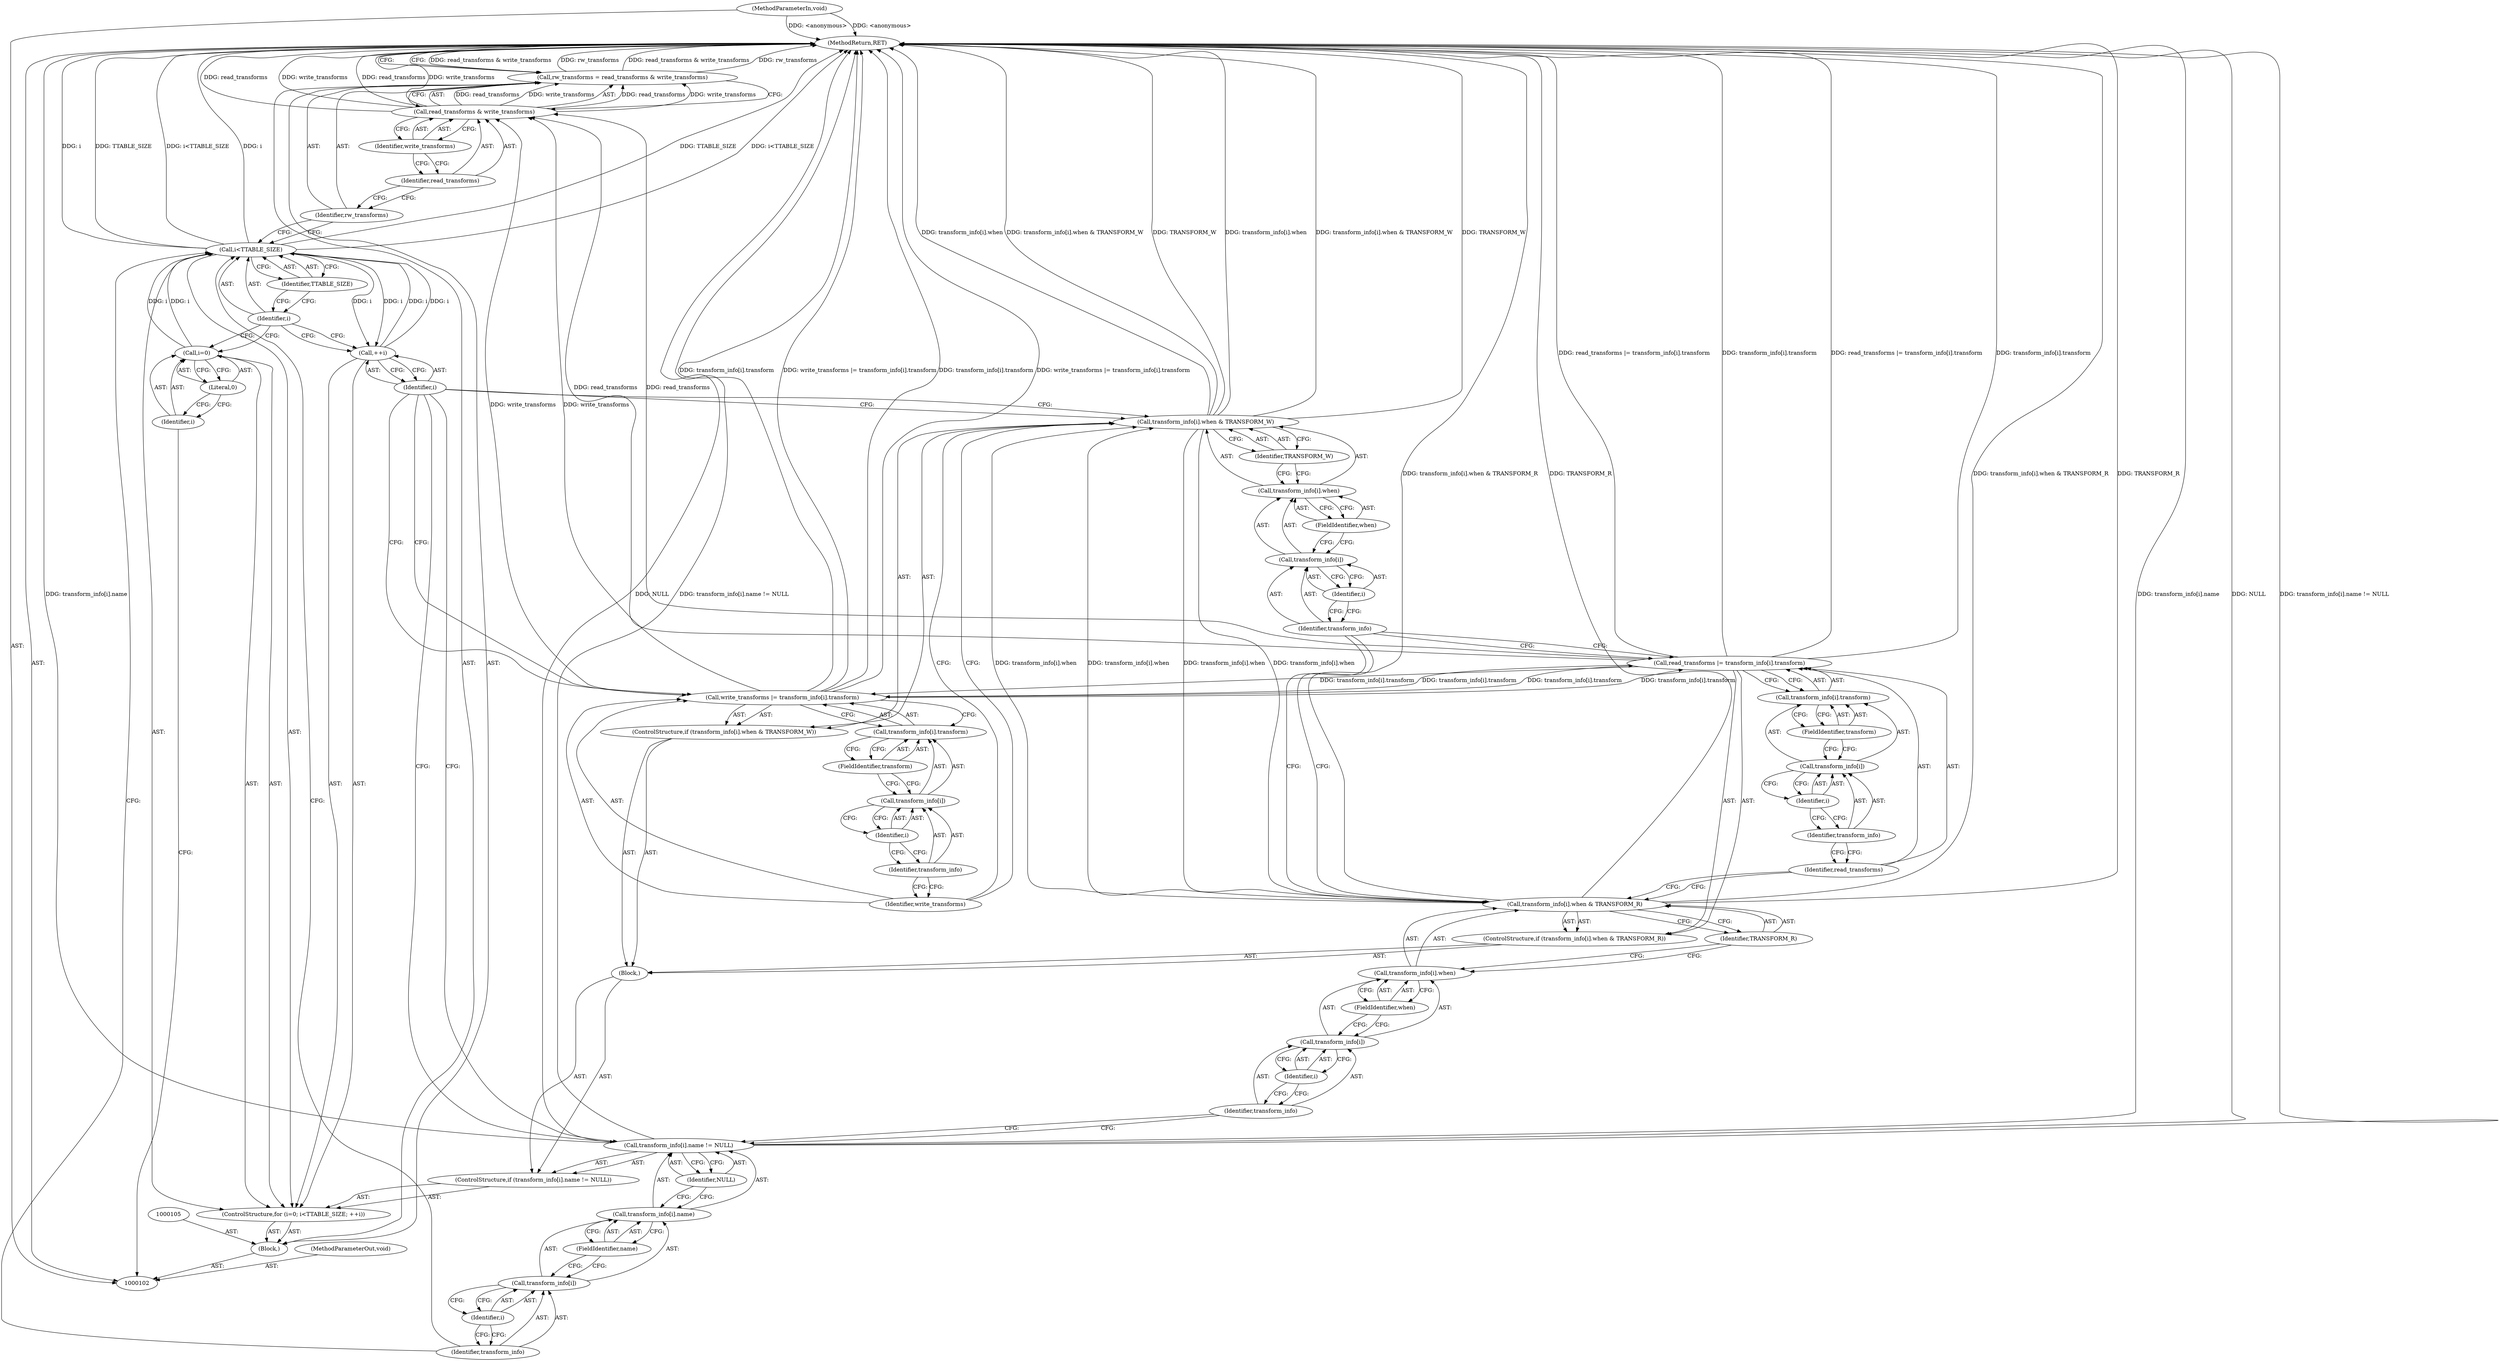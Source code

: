 digraph "0_Android_9d4853418ab2f754c2b63e091c29c5529b8b86ca_26" {
"1000159" [label="(MethodReturn,RET)"];
"1000103" [label="(MethodParameterIn,void)"];
"1000204" [label="(MethodParameterOut,void)"];
"1000132" [label="(Call,read_transforms |= transform_info[i].transform)"];
"1000133" [label="(Identifier,read_transforms)"];
"1000134" [label="(Call,transform_info[i].transform)"];
"1000135" [label="(Call,transform_info[i])"];
"1000136" [label="(Identifier,transform_info)"];
"1000137" [label="(Identifier,i)"];
"1000138" [label="(FieldIdentifier,transform)"];
"1000139" [label="(ControlStructure,if (transform_info[i].when & TRANSFORM_W))"];
"1000144" [label="(Identifier,i)"];
"1000145" [label="(FieldIdentifier,when)"];
"1000146" [label="(Identifier,TRANSFORM_W)"];
"1000140" [label="(Call,transform_info[i].when & TRANSFORM_W)"];
"1000141" [label="(Call,transform_info[i].when)"];
"1000142" [label="(Call,transform_info[i])"];
"1000143" [label="(Identifier,transform_info)"];
"1000149" [label="(Call,transform_info[i].transform)"];
"1000150" [label="(Call,transform_info[i])"];
"1000151" [label="(Identifier,transform_info)"];
"1000152" [label="(Identifier,i)"];
"1000153" [label="(FieldIdentifier,transform)"];
"1000147" [label="(Call,write_transforms |= transform_info[i].transform)"];
"1000148" [label="(Identifier,write_transforms)"];
"1000156" [label="(Call,read_transforms & write_transforms)"];
"1000157" [label="(Identifier,read_transforms)"];
"1000154" [label="(Call,rw_transforms = read_transforms & write_transforms)"];
"1000155" [label="(Identifier,rw_transforms)"];
"1000158" [label="(Identifier,write_transforms)"];
"1000104" [label="(Block,)"];
"1000109" [label="(Literal,0)"];
"1000110" [label="(Call,i<TTABLE_SIZE)"];
"1000111" [label="(Identifier,i)"];
"1000112" [label="(Identifier,TTABLE_SIZE)"];
"1000113" [label="(Call,++i)"];
"1000106" [label="(ControlStructure,for (i=0; i<TTABLE_SIZE; ++i))"];
"1000114" [label="(Identifier,i)"];
"1000115" [label="(ControlStructure,if (transform_info[i].name != NULL))"];
"1000116" [label="(Call,transform_info[i].name != NULL)"];
"1000117" [label="(Call,transform_info[i].name)"];
"1000118" [label="(Call,transform_info[i])"];
"1000119" [label="(Identifier,transform_info)"];
"1000120" [label="(Identifier,i)"];
"1000121" [label="(FieldIdentifier,name)"];
"1000122" [label="(Identifier,NULL)"];
"1000107" [label="(Call,i=0)"];
"1000108" [label="(Identifier,i)"];
"1000123" [label="(Block,)"];
"1000125" [label="(Call,transform_info[i].when & TRANSFORM_R)"];
"1000126" [label="(Call,transform_info[i].when)"];
"1000127" [label="(Call,transform_info[i])"];
"1000128" [label="(Identifier,transform_info)"];
"1000129" [label="(Identifier,i)"];
"1000130" [label="(FieldIdentifier,when)"];
"1000131" [label="(Identifier,TRANSFORM_R)"];
"1000124" [label="(ControlStructure,if (transform_info[i].when & TRANSFORM_R))"];
"1000159" -> "1000102"  [label="AST: "];
"1000159" -> "1000154"  [label="CFG: "];
"1000116" -> "1000159"  [label="DDG: transform_info[i].name"];
"1000116" -> "1000159"  [label="DDG: NULL"];
"1000116" -> "1000159"  [label="DDG: transform_info[i].name != NULL"];
"1000125" -> "1000159"  [label="DDG: transform_info[i].when & TRANSFORM_R"];
"1000125" -> "1000159"  [label="DDG: TRANSFORM_R"];
"1000156" -> "1000159"  [label="DDG: read_transforms"];
"1000156" -> "1000159"  [label="DDG: write_transforms"];
"1000140" -> "1000159"  [label="DDG: transform_info[i].when & TRANSFORM_W"];
"1000140" -> "1000159"  [label="DDG: TRANSFORM_W"];
"1000140" -> "1000159"  [label="DDG: transform_info[i].when"];
"1000147" -> "1000159"  [label="DDG: transform_info[i].transform"];
"1000147" -> "1000159"  [label="DDG: write_transforms |= transform_info[i].transform"];
"1000110" -> "1000159"  [label="DDG: TTABLE_SIZE"];
"1000110" -> "1000159"  [label="DDG: i<TTABLE_SIZE"];
"1000110" -> "1000159"  [label="DDG: i"];
"1000154" -> "1000159"  [label="DDG: read_transforms & write_transforms"];
"1000154" -> "1000159"  [label="DDG: rw_transforms"];
"1000132" -> "1000159"  [label="DDG: read_transforms |= transform_info[i].transform"];
"1000132" -> "1000159"  [label="DDG: transform_info[i].transform"];
"1000103" -> "1000159"  [label="DDG: <anonymous>"];
"1000103" -> "1000102"  [label="AST: "];
"1000103" -> "1000159"  [label="DDG: <anonymous>"];
"1000204" -> "1000102"  [label="AST: "];
"1000132" -> "1000124"  [label="AST: "];
"1000132" -> "1000134"  [label="CFG: "];
"1000133" -> "1000132"  [label="AST: "];
"1000134" -> "1000132"  [label="AST: "];
"1000143" -> "1000132"  [label="CFG: "];
"1000132" -> "1000159"  [label="DDG: read_transforms |= transform_info[i].transform"];
"1000132" -> "1000159"  [label="DDG: transform_info[i].transform"];
"1000147" -> "1000132"  [label="DDG: transform_info[i].transform"];
"1000132" -> "1000147"  [label="DDG: transform_info[i].transform"];
"1000132" -> "1000156"  [label="DDG: read_transforms"];
"1000133" -> "1000132"  [label="AST: "];
"1000133" -> "1000125"  [label="CFG: "];
"1000136" -> "1000133"  [label="CFG: "];
"1000134" -> "1000132"  [label="AST: "];
"1000134" -> "1000138"  [label="CFG: "];
"1000135" -> "1000134"  [label="AST: "];
"1000138" -> "1000134"  [label="AST: "];
"1000132" -> "1000134"  [label="CFG: "];
"1000135" -> "1000134"  [label="AST: "];
"1000135" -> "1000137"  [label="CFG: "];
"1000136" -> "1000135"  [label="AST: "];
"1000137" -> "1000135"  [label="AST: "];
"1000138" -> "1000135"  [label="CFG: "];
"1000136" -> "1000135"  [label="AST: "];
"1000136" -> "1000133"  [label="CFG: "];
"1000137" -> "1000136"  [label="CFG: "];
"1000137" -> "1000135"  [label="AST: "];
"1000137" -> "1000136"  [label="CFG: "];
"1000135" -> "1000137"  [label="CFG: "];
"1000138" -> "1000134"  [label="AST: "];
"1000138" -> "1000135"  [label="CFG: "];
"1000134" -> "1000138"  [label="CFG: "];
"1000139" -> "1000123"  [label="AST: "];
"1000140" -> "1000139"  [label="AST: "];
"1000147" -> "1000139"  [label="AST: "];
"1000144" -> "1000142"  [label="AST: "];
"1000144" -> "1000143"  [label="CFG: "];
"1000142" -> "1000144"  [label="CFG: "];
"1000145" -> "1000141"  [label="AST: "];
"1000145" -> "1000142"  [label="CFG: "];
"1000141" -> "1000145"  [label="CFG: "];
"1000146" -> "1000140"  [label="AST: "];
"1000146" -> "1000141"  [label="CFG: "];
"1000140" -> "1000146"  [label="CFG: "];
"1000140" -> "1000139"  [label="AST: "];
"1000140" -> "1000146"  [label="CFG: "];
"1000141" -> "1000140"  [label="AST: "];
"1000146" -> "1000140"  [label="AST: "];
"1000148" -> "1000140"  [label="CFG: "];
"1000114" -> "1000140"  [label="CFG: "];
"1000140" -> "1000159"  [label="DDG: transform_info[i].when & TRANSFORM_W"];
"1000140" -> "1000159"  [label="DDG: TRANSFORM_W"];
"1000140" -> "1000159"  [label="DDG: transform_info[i].when"];
"1000140" -> "1000125"  [label="DDG: transform_info[i].when"];
"1000125" -> "1000140"  [label="DDG: transform_info[i].when"];
"1000141" -> "1000140"  [label="AST: "];
"1000141" -> "1000145"  [label="CFG: "];
"1000142" -> "1000141"  [label="AST: "];
"1000145" -> "1000141"  [label="AST: "];
"1000146" -> "1000141"  [label="CFG: "];
"1000142" -> "1000141"  [label="AST: "];
"1000142" -> "1000144"  [label="CFG: "];
"1000143" -> "1000142"  [label="AST: "];
"1000144" -> "1000142"  [label="AST: "];
"1000145" -> "1000142"  [label="CFG: "];
"1000143" -> "1000142"  [label="AST: "];
"1000143" -> "1000132"  [label="CFG: "];
"1000143" -> "1000125"  [label="CFG: "];
"1000144" -> "1000143"  [label="CFG: "];
"1000149" -> "1000147"  [label="AST: "];
"1000149" -> "1000153"  [label="CFG: "];
"1000150" -> "1000149"  [label="AST: "];
"1000153" -> "1000149"  [label="AST: "];
"1000147" -> "1000149"  [label="CFG: "];
"1000150" -> "1000149"  [label="AST: "];
"1000150" -> "1000152"  [label="CFG: "];
"1000151" -> "1000150"  [label="AST: "];
"1000152" -> "1000150"  [label="AST: "];
"1000153" -> "1000150"  [label="CFG: "];
"1000151" -> "1000150"  [label="AST: "];
"1000151" -> "1000148"  [label="CFG: "];
"1000152" -> "1000151"  [label="CFG: "];
"1000152" -> "1000150"  [label="AST: "];
"1000152" -> "1000151"  [label="CFG: "];
"1000150" -> "1000152"  [label="CFG: "];
"1000153" -> "1000149"  [label="AST: "];
"1000153" -> "1000150"  [label="CFG: "];
"1000149" -> "1000153"  [label="CFG: "];
"1000147" -> "1000139"  [label="AST: "];
"1000147" -> "1000149"  [label="CFG: "];
"1000148" -> "1000147"  [label="AST: "];
"1000149" -> "1000147"  [label="AST: "];
"1000114" -> "1000147"  [label="CFG: "];
"1000147" -> "1000159"  [label="DDG: transform_info[i].transform"];
"1000147" -> "1000159"  [label="DDG: write_transforms |= transform_info[i].transform"];
"1000147" -> "1000132"  [label="DDG: transform_info[i].transform"];
"1000132" -> "1000147"  [label="DDG: transform_info[i].transform"];
"1000147" -> "1000156"  [label="DDG: write_transforms"];
"1000148" -> "1000147"  [label="AST: "];
"1000148" -> "1000140"  [label="CFG: "];
"1000151" -> "1000148"  [label="CFG: "];
"1000156" -> "1000154"  [label="AST: "];
"1000156" -> "1000158"  [label="CFG: "];
"1000157" -> "1000156"  [label="AST: "];
"1000158" -> "1000156"  [label="AST: "];
"1000154" -> "1000156"  [label="CFG: "];
"1000156" -> "1000159"  [label="DDG: read_transforms"];
"1000156" -> "1000159"  [label="DDG: write_transforms"];
"1000156" -> "1000154"  [label="DDG: read_transforms"];
"1000156" -> "1000154"  [label="DDG: write_transforms"];
"1000132" -> "1000156"  [label="DDG: read_transforms"];
"1000147" -> "1000156"  [label="DDG: write_transforms"];
"1000157" -> "1000156"  [label="AST: "];
"1000157" -> "1000155"  [label="CFG: "];
"1000158" -> "1000157"  [label="CFG: "];
"1000154" -> "1000104"  [label="AST: "];
"1000154" -> "1000156"  [label="CFG: "];
"1000155" -> "1000154"  [label="AST: "];
"1000156" -> "1000154"  [label="AST: "];
"1000159" -> "1000154"  [label="CFG: "];
"1000154" -> "1000159"  [label="DDG: read_transforms & write_transforms"];
"1000154" -> "1000159"  [label="DDG: rw_transforms"];
"1000156" -> "1000154"  [label="DDG: read_transforms"];
"1000156" -> "1000154"  [label="DDG: write_transforms"];
"1000155" -> "1000154"  [label="AST: "];
"1000155" -> "1000110"  [label="CFG: "];
"1000157" -> "1000155"  [label="CFG: "];
"1000158" -> "1000156"  [label="AST: "];
"1000158" -> "1000157"  [label="CFG: "];
"1000156" -> "1000158"  [label="CFG: "];
"1000104" -> "1000102"  [label="AST: "];
"1000105" -> "1000104"  [label="AST: "];
"1000106" -> "1000104"  [label="AST: "];
"1000154" -> "1000104"  [label="AST: "];
"1000109" -> "1000107"  [label="AST: "];
"1000109" -> "1000108"  [label="CFG: "];
"1000107" -> "1000109"  [label="CFG: "];
"1000110" -> "1000106"  [label="AST: "];
"1000110" -> "1000112"  [label="CFG: "];
"1000111" -> "1000110"  [label="AST: "];
"1000112" -> "1000110"  [label="AST: "];
"1000119" -> "1000110"  [label="CFG: "];
"1000155" -> "1000110"  [label="CFG: "];
"1000110" -> "1000159"  [label="DDG: TTABLE_SIZE"];
"1000110" -> "1000159"  [label="DDG: i<TTABLE_SIZE"];
"1000110" -> "1000159"  [label="DDG: i"];
"1000107" -> "1000110"  [label="DDG: i"];
"1000113" -> "1000110"  [label="DDG: i"];
"1000110" -> "1000113"  [label="DDG: i"];
"1000111" -> "1000110"  [label="AST: "];
"1000111" -> "1000107"  [label="CFG: "];
"1000111" -> "1000113"  [label="CFG: "];
"1000112" -> "1000111"  [label="CFG: "];
"1000112" -> "1000110"  [label="AST: "];
"1000112" -> "1000111"  [label="CFG: "];
"1000110" -> "1000112"  [label="CFG: "];
"1000113" -> "1000106"  [label="AST: "];
"1000113" -> "1000114"  [label="CFG: "];
"1000114" -> "1000113"  [label="AST: "];
"1000111" -> "1000113"  [label="CFG: "];
"1000113" -> "1000110"  [label="DDG: i"];
"1000110" -> "1000113"  [label="DDG: i"];
"1000106" -> "1000104"  [label="AST: "];
"1000107" -> "1000106"  [label="AST: "];
"1000110" -> "1000106"  [label="AST: "];
"1000113" -> "1000106"  [label="AST: "];
"1000115" -> "1000106"  [label="AST: "];
"1000114" -> "1000113"  [label="AST: "];
"1000114" -> "1000147"  [label="CFG: "];
"1000114" -> "1000140"  [label="CFG: "];
"1000114" -> "1000116"  [label="CFG: "];
"1000113" -> "1000114"  [label="CFG: "];
"1000115" -> "1000106"  [label="AST: "];
"1000116" -> "1000115"  [label="AST: "];
"1000123" -> "1000115"  [label="AST: "];
"1000116" -> "1000115"  [label="AST: "];
"1000116" -> "1000122"  [label="CFG: "];
"1000117" -> "1000116"  [label="AST: "];
"1000122" -> "1000116"  [label="AST: "];
"1000128" -> "1000116"  [label="CFG: "];
"1000114" -> "1000116"  [label="CFG: "];
"1000116" -> "1000159"  [label="DDG: transform_info[i].name"];
"1000116" -> "1000159"  [label="DDG: NULL"];
"1000116" -> "1000159"  [label="DDG: transform_info[i].name != NULL"];
"1000117" -> "1000116"  [label="AST: "];
"1000117" -> "1000121"  [label="CFG: "];
"1000118" -> "1000117"  [label="AST: "];
"1000121" -> "1000117"  [label="AST: "];
"1000122" -> "1000117"  [label="CFG: "];
"1000118" -> "1000117"  [label="AST: "];
"1000118" -> "1000120"  [label="CFG: "];
"1000119" -> "1000118"  [label="AST: "];
"1000120" -> "1000118"  [label="AST: "];
"1000121" -> "1000118"  [label="CFG: "];
"1000119" -> "1000118"  [label="AST: "];
"1000119" -> "1000110"  [label="CFG: "];
"1000120" -> "1000119"  [label="CFG: "];
"1000120" -> "1000118"  [label="AST: "];
"1000120" -> "1000119"  [label="CFG: "];
"1000118" -> "1000120"  [label="CFG: "];
"1000121" -> "1000117"  [label="AST: "];
"1000121" -> "1000118"  [label="CFG: "];
"1000117" -> "1000121"  [label="CFG: "];
"1000122" -> "1000116"  [label="AST: "];
"1000122" -> "1000117"  [label="CFG: "];
"1000116" -> "1000122"  [label="CFG: "];
"1000107" -> "1000106"  [label="AST: "];
"1000107" -> "1000109"  [label="CFG: "];
"1000108" -> "1000107"  [label="AST: "];
"1000109" -> "1000107"  [label="AST: "];
"1000111" -> "1000107"  [label="CFG: "];
"1000107" -> "1000110"  [label="DDG: i"];
"1000108" -> "1000107"  [label="AST: "];
"1000108" -> "1000102"  [label="CFG: "];
"1000109" -> "1000108"  [label="CFG: "];
"1000123" -> "1000115"  [label="AST: "];
"1000124" -> "1000123"  [label="AST: "];
"1000139" -> "1000123"  [label="AST: "];
"1000125" -> "1000124"  [label="AST: "];
"1000125" -> "1000131"  [label="CFG: "];
"1000126" -> "1000125"  [label="AST: "];
"1000131" -> "1000125"  [label="AST: "];
"1000133" -> "1000125"  [label="CFG: "];
"1000143" -> "1000125"  [label="CFG: "];
"1000125" -> "1000159"  [label="DDG: transform_info[i].when & TRANSFORM_R"];
"1000125" -> "1000159"  [label="DDG: TRANSFORM_R"];
"1000140" -> "1000125"  [label="DDG: transform_info[i].when"];
"1000125" -> "1000140"  [label="DDG: transform_info[i].when"];
"1000126" -> "1000125"  [label="AST: "];
"1000126" -> "1000130"  [label="CFG: "];
"1000127" -> "1000126"  [label="AST: "];
"1000130" -> "1000126"  [label="AST: "];
"1000131" -> "1000126"  [label="CFG: "];
"1000127" -> "1000126"  [label="AST: "];
"1000127" -> "1000129"  [label="CFG: "];
"1000128" -> "1000127"  [label="AST: "];
"1000129" -> "1000127"  [label="AST: "];
"1000130" -> "1000127"  [label="CFG: "];
"1000128" -> "1000127"  [label="AST: "];
"1000128" -> "1000116"  [label="CFG: "];
"1000129" -> "1000128"  [label="CFG: "];
"1000129" -> "1000127"  [label="AST: "];
"1000129" -> "1000128"  [label="CFG: "];
"1000127" -> "1000129"  [label="CFG: "];
"1000130" -> "1000126"  [label="AST: "];
"1000130" -> "1000127"  [label="CFG: "];
"1000126" -> "1000130"  [label="CFG: "];
"1000131" -> "1000125"  [label="AST: "];
"1000131" -> "1000126"  [label="CFG: "];
"1000125" -> "1000131"  [label="CFG: "];
"1000124" -> "1000123"  [label="AST: "];
"1000125" -> "1000124"  [label="AST: "];
"1000132" -> "1000124"  [label="AST: "];
}
